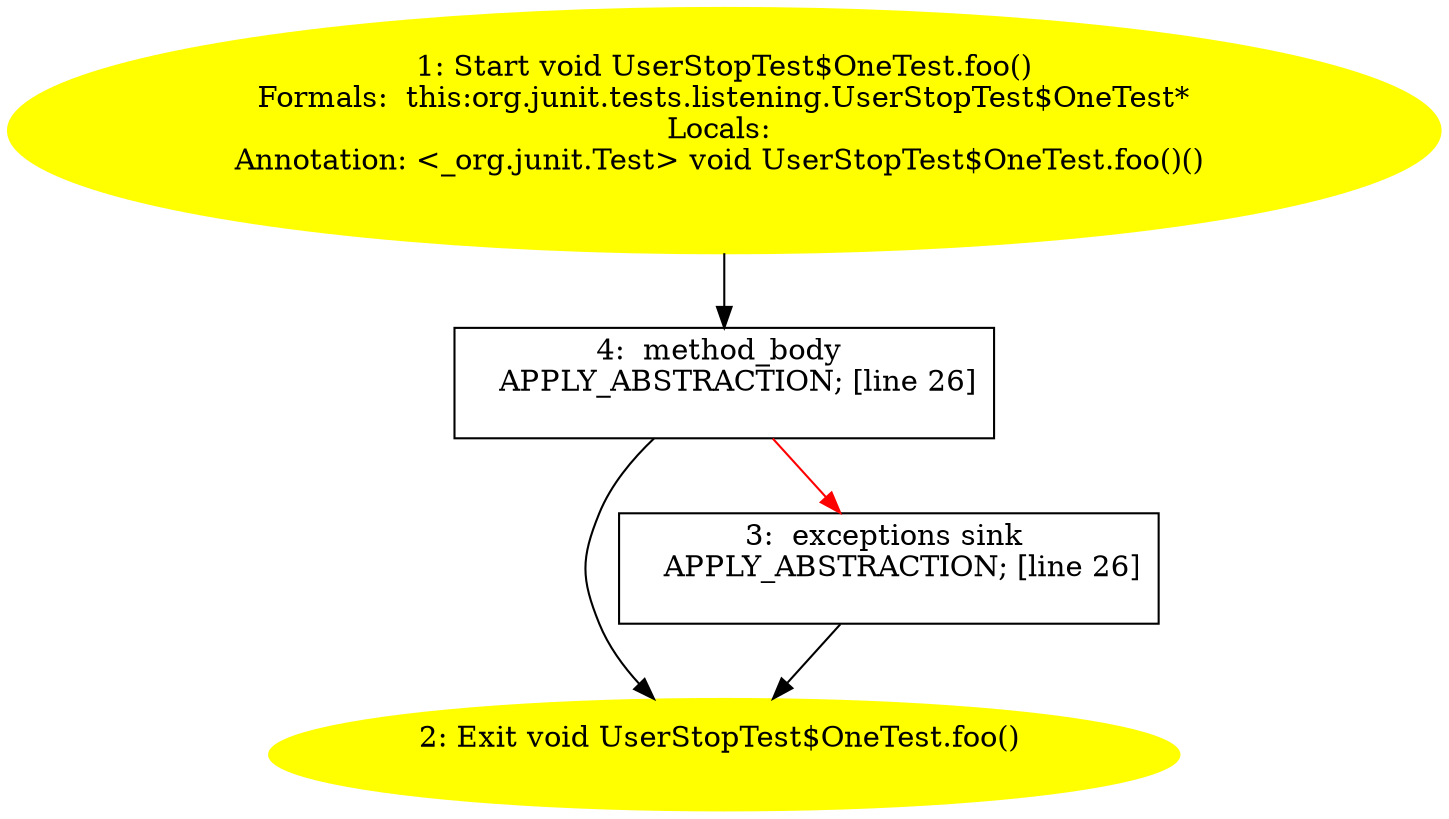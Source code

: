 /* @generated */
digraph cfg {
"org.junit.tests.listening.UserStopTest$OneTest.foo():void.94947d9274cd3729b1f6b8eac27a3331_1" [label="1: Start void UserStopTest$OneTest.foo()\nFormals:  this:org.junit.tests.listening.UserStopTest$OneTest*\nLocals: \nAnnotation: <_org.junit.Test> void UserStopTest$OneTest.foo()() \n  " color=yellow style=filled]
	

	 "org.junit.tests.listening.UserStopTest$OneTest.foo():void.94947d9274cd3729b1f6b8eac27a3331_1" -> "org.junit.tests.listening.UserStopTest$OneTest.foo():void.94947d9274cd3729b1f6b8eac27a3331_4" ;
"org.junit.tests.listening.UserStopTest$OneTest.foo():void.94947d9274cd3729b1f6b8eac27a3331_2" [label="2: Exit void UserStopTest$OneTest.foo() \n  " color=yellow style=filled]
	

"org.junit.tests.listening.UserStopTest$OneTest.foo():void.94947d9274cd3729b1f6b8eac27a3331_3" [label="3:  exceptions sink \n   APPLY_ABSTRACTION; [line 26]\n " shape="box"]
	

	 "org.junit.tests.listening.UserStopTest$OneTest.foo():void.94947d9274cd3729b1f6b8eac27a3331_3" -> "org.junit.tests.listening.UserStopTest$OneTest.foo():void.94947d9274cd3729b1f6b8eac27a3331_2" ;
"org.junit.tests.listening.UserStopTest$OneTest.foo():void.94947d9274cd3729b1f6b8eac27a3331_4" [label="4:  method_body \n   APPLY_ABSTRACTION; [line 26]\n " shape="box"]
	

	 "org.junit.tests.listening.UserStopTest$OneTest.foo():void.94947d9274cd3729b1f6b8eac27a3331_4" -> "org.junit.tests.listening.UserStopTest$OneTest.foo():void.94947d9274cd3729b1f6b8eac27a3331_2" ;
	 "org.junit.tests.listening.UserStopTest$OneTest.foo():void.94947d9274cd3729b1f6b8eac27a3331_4" -> "org.junit.tests.listening.UserStopTest$OneTest.foo():void.94947d9274cd3729b1f6b8eac27a3331_3" [color="red" ];
}
